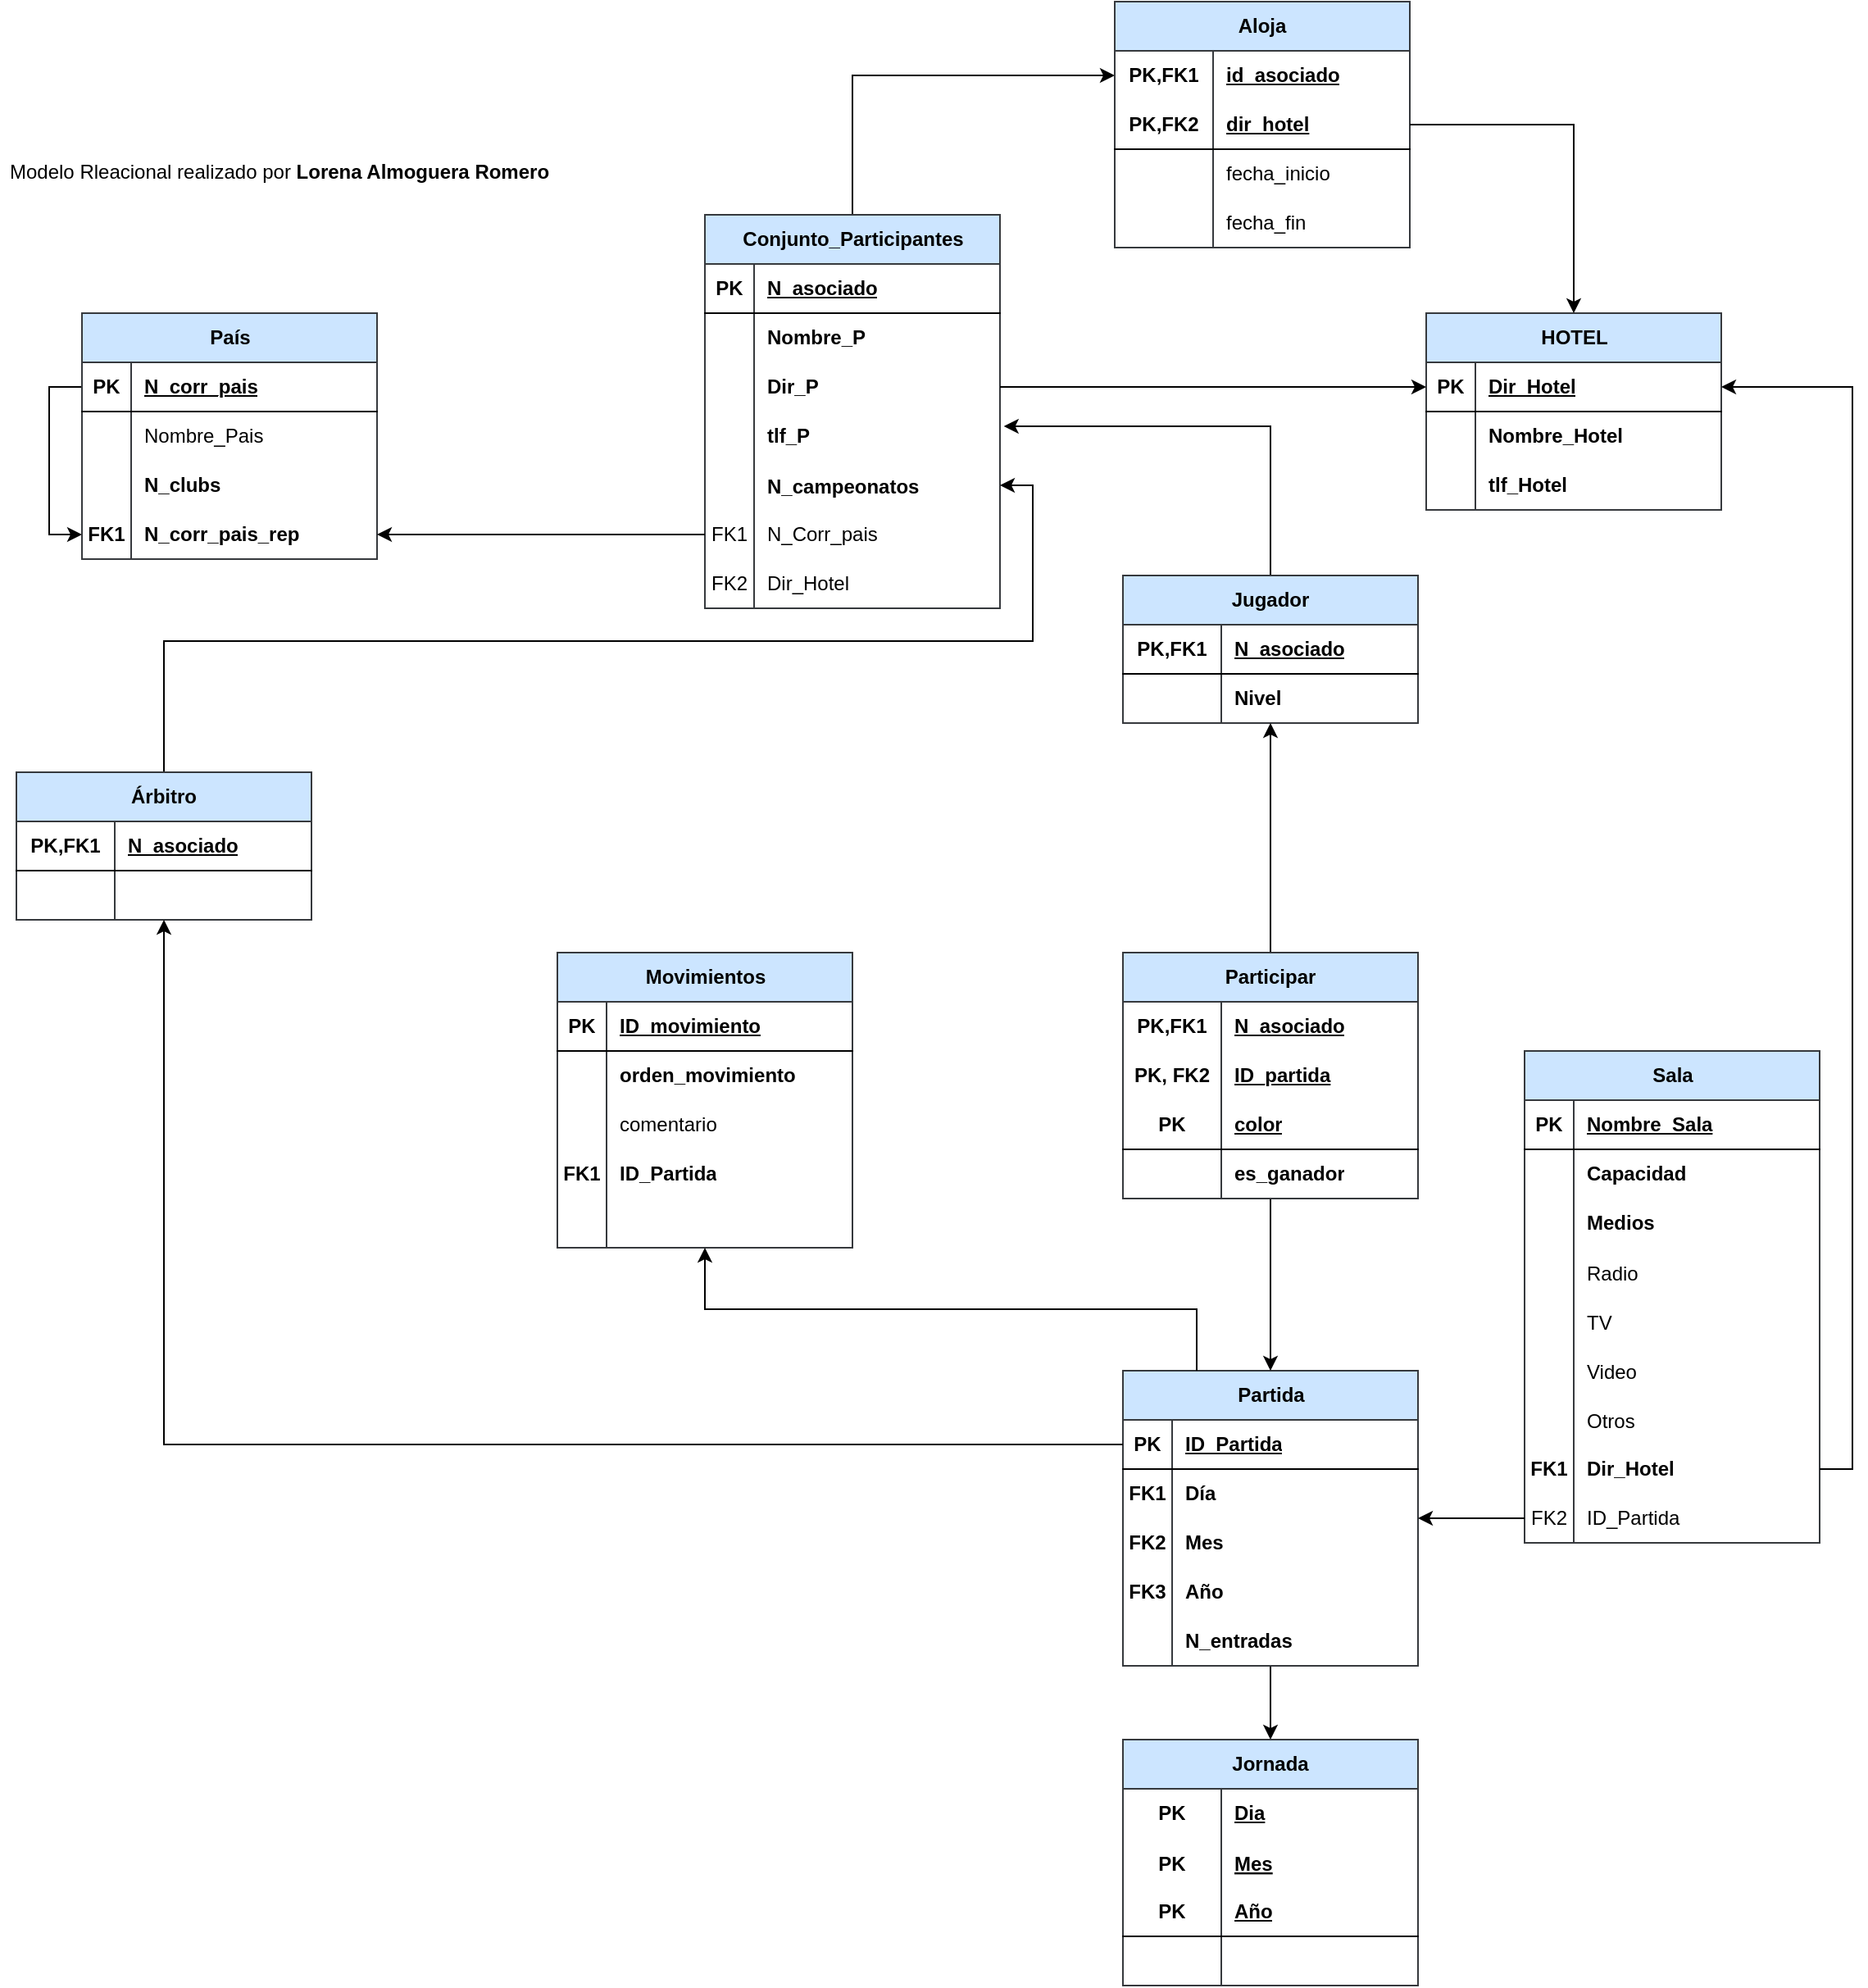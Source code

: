 <mxfile version="24.2.5" type="google">
  <diagram name="Page-1" id="KZBgCZViqb6hofiUNkyO">
    <mxGraphModel grid="1" page="1" gridSize="10" guides="1" tooltips="1" connect="1" arrows="1" fold="1" pageScale="1" pageWidth="850" pageHeight="1100" math="0" shadow="0">
      <root>
        <mxCell id="0" />
        <mxCell id="1" parent="0" />
        <mxCell id="x2iR0s3we3dtB0MY5_bI-97" style="edgeStyle=orthogonalEdgeStyle;rounded=0;orthogonalLoop=1;jettySize=auto;html=1;entryX=0;entryY=0.5;entryDx=0;entryDy=0;" edge="1" parent="1" source="x2iR0s3we3dtB0MY5_bI-69" target="x2iR0s3we3dtB0MY5_bI-92">
          <mxGeometry relative="1" as="geometry" />
        </mxCell>
        <mxCell id="x2iR0s3we3dtB0MY5_bI-2" value="HOTEL" style="shape=table;startSize=30;container=1;collapsible=1;childLayout=tableLayout;fixedRows=1;rowLines=0;fontStyle=1;align=center;resizeLast=1;html=1;fillColor=#cce5ff;strokeColor=#36393d;" vertex="1" parent="1">
          <mxGeometry x="520" y="120" width="180" height="120" as="geometry" />
        </mxCell>
        <mxCell id="x2iR0s3we3dtB0MY5_bI-3" value="" style="shape=tableRow;horizontal=0;startSize=0;swimlaneHead=0;swimlaneBody=0;fillColor=none;collapsible=0;dropTarget=0;points=[[0,0.5],[1,0.5]];portConstraint=eastwest;top=0;left=0;right=0;bottom=1;" vertex="1" parent="x2iR0s3we3dtB0MY5_bI-2">
          <mxGeometry y="30" width="180" height="30" as="geometry" />
        </mxCell>
        <mxCell id="x2iR0s3we3dtB0MY5_bI-4" value="PK" style="shape=partialRectangle;connectable=0;fillColor=none;top=0;left=0;bottom=0;right=0;fontStyle=1;overflow=hidden;whiteSpace=wrap;html=1;" vertex="1" parent="x2iR0s3we3dtB0MY5_bI-3">
          <mxGeometry width="30" height="30" as="geometry">
            <mxRectangle width="30" height="30" as="alternateBounds" />
          </mxGeometry>
        </mxCell>
        <mxCell id="x2iR0s3we3dtB0MY5_bI-5" value="Dir_Hotel" style="shape=partialRectangle;connectable=0;fillColor=none;top=0;left=0;bottom=0;right=0;align=left;spacingLeft=6;fontStyle=5;overflow=hidden;whiteSpace=wrap;html=1;" vertex="1" parent="x2iR0s3we3dtB0MY5_bI-3">
          <mxGeometry x="30" width="150" height="30" as="geometry">
            <mxRectangle width="150" height="30" as="alternateBounds" />
          </mxGeometry>
        </mxCell>
        <mxCell id="x2iR0s3we3dtB0MY5_bI-6" value="" style="shape=tableRow;horizontal=0;startSize=0;swimlaneHead=0;swimlaneBody=0;fillColor=none;collapsible=0;dropTarget=0;points=[[0,0.5],[1,0.5]];portConstraint=eastwest;top=0;left=0;right=0;bottom=0;" vertex="1" parent="x2iR0s3we3dtB0MY5_bI-2">
          <mxGeometry y="60" width="180" height="30" as="geometry" />
        </mxCell>
        <mxCell id="x2iR0s3we3dtB0MY5_bI-7" value="" style="shape=partialRectangle;connectable=0;fillColor=none;top=0;left=0;bottom=0;right=0;editable=1;overflow=hidden;whiteSpace=wrap;html=1;" vertex="1" parent="x2iR0s3we3dtB0MY5_bI-6">
          <mxGeometry width="30" height="30" as="geometry">
            <mxRectangle width="30" height="30" as="alternateBounds" />
          </mxGeometry>
        </mxCell>
        <mxCell id="x2iR0s3we3dtB0MY5_bI-8" value="&lt;b&gt;Nombre_Hotel&lt;/b&gt;" style="shape=partialRectangle;connectable=0;fillColor=none;top=0;left=0;bottom=0;right=0;align=left;spacingLeft=6;overflow=hidden;whiteSpace=wrap;html=1;" vertex="1" parent="x2iR0s3we3dtB0MY5_bI-6">
          <mxGeometry x="30" width="150" height="30" as="geometry">
            <mxRectangle width="150" height="30" as="alternateBounds" />
          </mxGeometry>
        </mxCell>
        <mxCell id="x2iR0s3we3dtB0MY5_bI-9" value="" style="shape=tableRow;horizontal=0;startSize=0;swimlaneHead=0;swimlaneBody=0;fillColor=none;collapsible=0;dropTarget=0;points=[[0,0.5],[1,0.5]];portConstraint=eastwest;top=0;left=0;right=0;bottom=0;" vertex="1" parent="x2iR0s3we3dtB0MY5_bI-2">
          <mxGeometry y="90" width="180" height="30" as="geometry" />
        </mxCell>
        <mxCell id="x2iR0s3we3dtB0MY5_bI-10" value="" style="shape=partialRectangle;connectable=0;fillColor=none;top=0;left=0;bottom=0;right=0;editable=1;overflow=hidden;whiteSpace=wrap;html=1;" vertex="1" parent="x2iR0s3we3dtB0MY5_bI-9">
          <mxGeometry width="30" height="30" as="geometry">
            <mxRectangle width="30" height="30" as="alternateBounds" />
          </mxGeometry>
        </mxCell>
        <mxCell id="x2iR0s3we3dtB0MY5_bI-11" value="tlf_Hotel" style="shape=partialRectangle;connectable=0;fillColor=none;top=0;left=0;bottom=0;right=0;align=left;spacingLeft=6;overflow=hidden;whiteSpace=wrap;html=1;fontStyle=1" vertex="1" parent="x2iR0s3we3dtB0MY5_bI-9">
          <mxGeometry x="30" width="150" height="30" as="geometry">
            <mxRectangle width="150" height="30" as="alternateBounds" />
          </mxGeometry>
        </mxCell>
        <mxCell id="akGNarHIPQ2Zti_oqPAB-17" style="edgeStyle=orthogonalEdgeStyle;rounded=0;orthogonalLoop=1;jettySize=auto;html=1;entryX=0;entryY=0.5;entryDx=0;entryDy=0;" edge="1" parent="1" source="x2iR0s3we3dtB0MY5_bI-15" target="akGNarHIPQ2Zti_oqPAB-5">
          <mxGeometry relative="1" as="geometry" />
        </mxCell>
        <mxCell id="x2iR0s3we3dtB0MY5_bI-15" value="Conjunto_Participantes" style="shape=table;startSize=30;container=1;collapsible=1;childLayout=tableLayout;fixedRows=1;rowLines=0;fontStyle=1;align=center;resizeLast=1;html=1;fillColor=#cce5ff;strokeColor=#36393d;" vertex="1" parent="1">
          <mxGeometry x="80" y="60" width="180" height="240" as="geometry" />
        </mxCell>
        <mxCell id="x2iR0s3we3dtB0MY5_bI-16" value="" style="shape=tableRow;horizontal=0;startSize=0;swimlaneHead=0;swimlaneBody=0;fillColor=none;collapsible=0;dropTarget=0;points=[[0,0.5],[1,0.5]];portConstraint=eastwest;top=0;left=0;right=0;bottom=1;" vertex="1" parent="x2iR0s3we3dtB0MY5_bI-15">
          <mxGeometry y="30" width="180" height="30" as="geometry" />
        </mxCell>
        <mxCell id="x2iR0s3we3dtB0MY5_bI-17" value="PK" style="shape=partialRectangle;connectable=0;fillColor=none;top=0;left=0;bottom=0;right=0;fontStyle=1;overflow=hidden;whiteSpace=wrap;html=1;" vertex="1" parent="x2iR0s3we3dtB0MY5_bI-16">
          <mxGeometry width="30" height="30" as="geometry">
            <mxRectangle width="30" height="30" as="alternateBounds" />
          </mxGeometry>
        </mxCell>
        <mxCell id="x2iR0s3we3dtB0MY5_bI-18" value="N_asociado" style="shape=partialRectangle;connectable=0;fillColor=none;top=0;left=0;bottom=0;right=0;align=left;spacingLeft=6;fontStyle=5;overflow=hidden;whiteSpace=wrap;html=1;" vertex="1" parent="x2iR0s3we3dtB0MY5_bI-16">
          <mxGeometry x="30" width="150" height="30" as="geometry">
            <mxRectangle width="150" height="30" as="alternateBounds" />
          </mxGeometry>
        </mxCell>
        <mxCell id="x2iR0s3we3dtB0MY5_bI-19" value="" style="shape=tableRow;horizontal=0;startSize=0;swimlaneHead=0;swimlaneBody=0;fillColor=none;collapsible=0;dropTarget=0;points=[[0,0.5],[1,0.5]];portConstraint=eastwest;top=0;left=0;right=0;bottom=0;" vertex="1" parent="x2iR0s3we3dtB0MY5_bI-15">
          <mxGeometry y="60" width="180" height="30" as="geometry" />
        </mxCell>
        <mxCell id="x2iR0s3we3dtB0MY5_bI-20" value="" style="shape=partialRectangle;connectable=0;fillColor=none;top=0;left=0;bottom=0;right=0;editable=1;overflow=hidden;whiteSpace=wrap;html=1;" vertex="1" parent="x2iR0s3we3dtB0MY5_bI-19">
          <mxGeometry width="30" height="30" as="geometry">
            <mxRectangle width="30" height="30" as="alternateBounds" />
          </mxGeometry>
        </mxCell>
        <mxCell id="x2iR0s3we3dtB0MY5_bI-21" value="Nombre_P" style="shape=partialRectangle;connectable=0;fillColor=none;top=0;left=0;bottom=0;right=0;align=left;spacingLeft=6;overflow=hidden;whiteSpace=wrap;html=1;fontStyle=1" vertex="1" parent="x2iR0s3we3dtB0MY5_bI-19">
          <mxGeometry x="30" width="150" height="30" as="geometry">
            <mxRectangle width="150" height="30" as="alternateBounds" />
          </mxGeometry>
        </mxCell>
        <mxCell id="x2iR0s3we3dtB0MY5_bI-22" value="" style="shape=tableRow;horizontal=0;startSize=0;swimlaneHead=0;swimlaneBody=0;fillColor=none;collapsible=0;dropTarget=0;points=[[0,0.5],[1,0.5]];portConstraint=eastwest;top=0;left=0;right=0;bottom=0;" vertex="1" parent="x2iR0s3we3dtB0MY5_bI-15">
          <mxGeometry y="90" width="180" height="30" as="geometry" />
        </mxCell>
        <mxCell id="x2iR0s3we3dtB0MY5_bI-23" value="" style="shape=partialRectangle;connectable=0;fillColor=none;top=0;left=0;bottom=0;right=0;editable=1;overflow=hidden;whiteSpace=wrap;html=1;" vertex="1" parent="x2iR0s3we3dtB0MY5_bI-22">
          <mxGeometry width="30" height="30" as="geometry">
            <mxRectangle width="30" height="30" as="alternateBounds" />
          </mxGeometry>
        </mxCell>
        <mxCell id="x2iR0s3we3dtB0MY5_bI-24" value="&lt;b&gt;Dir_P&lt;/b&gt;" style="shape=partialRectangle;connectable=0;fillColor=none;top=0;left=0;bottom=0;right=0;align=left;spacingLeft=6;overflow=hidden;whiteSpace=wrap;html=1;" vertex="1" parent="x2iR0s3we3dtB0MY5_bI-22">
          <mxGeometry x="30" width="150" height="30" as="geometry">
            <mxRectangle width="150" height="30" as="alternateBounds" />
          </mxGeometry>
        </mxCell>
        <mxCell id="x2iR0s3we3dtB0MY5_bI-25" value="" style="shape=tableRow;horizontal=0;startSize=0;swimlaneHead=0;swimlaneBody=0;fillColor=none;collapsible=0;dropTarget=0;points=[[0,0.5],[1,0.5]];portConstraint=eastwest;top=0;left=0;right=0;bottom=0;" vertex="1" parent="x2iR0s3we3dtB0MY5_bI-15">
          <mxGeometry y="120" width="180" height="30" as="geometry" />
        </mxCell>
        <mxCell id="x2iR0s3we3dtB0MY5_bI-26" value="" style="shape=partialRectangle;connectable=0;fillColor=none;top=0;left=0;bottom=0;right=0;editable=1;overflow=hidden;whiteSpace=wrap;html=1;" vertex="1" parent="x2iR0s3we3dtB0MY5_bI-25">
          <mxGeometry width="30" height="30" as="geometry">
            <mxRectangle width="30" height="30" as="alternateBounds" />
          </mxGeometry>
        </mxCell>
        <mxCell id="x2iR0s3we3dtB0MY5_bI-27" value="tlf_P" style="shape=partialRectangle;connectable=0;fillColor=none;top=0;left=0;bottom=0;right=0;align=left;spacingLeft=6;overflow=hidden;whiteSpace=wrap;html=1;fontStyle=1" vertex="1" parent="x2iR0s3we3dtB0MY5_bI-25">
          <mxGeometry x="30" width="150" height="30" as="geometry">
            <mxRectangle width="150" height="30" as="alternateBounds" />
          </mxGeometry>
        </mxCell>
        <mxCell id="x2iR0s3we3dtB0MY5_bI-29" value="" style="shape=tableRow;horizontal=0;startSize=0;swimlaneHead=0;swimlaneBody=0;fillColor=none;collapsible=0;dropTarget=0;points=[[0,0.5],[1,0.5]];portConstraint=eastwest;top=0;left=0;right=0;bottom=0;" vertex="1" parent="x2iR0s3we3dtB0MY5_bI-15">
          <mxGeometry y="150" width="180" height="30" as="geometry" />
        </mxCell>
        <mxCell id="x2iR0s3we3dtB0MY5_bI-30" value="" style="shape=partialRectangle;connectable=0;fillColor=none;top=0;left=0;bottom=0;right=0;editable=1;overflow=hidden;" vertex="1" parent="x2iR0s3we3dtB0MY5_bI-29">
          <mxGeometry width="30" height="30" as="geometry">
            <mxRectangle width="30" height="30" as="alternateBounds" />
          </mxGeometry>
        </mxCell>
        <mxCell id="x2iR0s3we3dtB0MY5_bI-31" value="N_campeonatos" style="shape=partialRectangle;connectable=0;fillColor=none;top=0;left=0;bottom=0;right=0;align=left;spacingLeft=6;overflow=hidden;fontStyle=1" vertex="1" parent="x2iR0s3we3dtB0MY5_bI-29">
          <mxGeometry x="30" width="150" height="30" as="geometry">
            <mxRectangle width="150" height="30" as="alternateBounds" />
          </mxGeometry>
        </mxCell>
        <mxCell id="x2iR0s3we3dtB0MY5_bI-81" value="" style="shape=tableRow;horizontal=0;startSize=0;swimlaneHead=0;swimlaneBody=0;fillColor=none;collapsible=0;dropTarget=0;points=[[0,0.5],[1,0.5]];portConstraint=eastwest;top=0;left=0;right=0;bottom=0;" vertex="1" parent="x2iR0s3we3dtB0MY5_bI-15">
          <mxGeometry y="180" width="180" height="30" as="geometry" />
        </mxCell>
        <mxCell id="x2iR0s3we3dtB0MY5_bI-82" value="FK1" style="shape=partialRectangle;connectable=0;fillColor=none;top=0;left=0;bottom=0;right=0;fontStyle=0;overflow=hidden;whiteSpace=wrap;html=1;" vertex="1" parent="x2iR0s3we3dtB0MY5_bI-81">
          <mxGeometry width="30" height="30" as="geometry">
            <mxRectangle width="30" height="30" as="alternateBounds" />
          </mxGeometry>
        </mxCell>
        <mxCell id="x2iR0s3we3dtB0MY5_bI-83" value="N_Corr_pais" style="shape=partialRectangle;connectable=0;fillColor=none;top=0;left=0;bottom=0;right=0;align=left;spacingLeft=6;fontStyle=0;overflow=hidden;whiteSpace=wrap;html=1;" vertex="1" parent="x2iR0s3we3dtB0MY5_bI-81">
          <mxGeometry x="30" width="150" height="30" as="geometry">
            <mxRectangle width="150" height="30" as="alternateBounds" />
          </mxGeometry>
        </mxCell>
        <mxCell id="x2iR0s3we3dtB0MY5_bI-84" value="" style="shape=tableRow;horizontal=0;startSize=0;swimlaneHead=0;swimlaneBody=0;fillColor=none;collapsible=0;dropTarget=0;points=[[0,0.5],[1,0.5]];portConstraint=eastwest;top=0;left=0;right=0;bottom=0;" vertex="1" parent="x2iR0s3we3dtB0MY5_bI-15">
          <mxGeometry y="210" width="180" height="30" as="geometry" />
        </mxCell>
        <mxCell id="x2iR0s3we3dtB0MY5_bI-85" value="FK2" style="shape=partialRectangle;connectable=0;fillColor=none;top=0;left=0;bottom=0;right=0;fontStyle=0;overflow=hidden;whiteSpace=wrap;html=1;" vertex="1" parent="x2iR0s3we3dtB0MY5_bI-84">
          <mxGeometry width="30" height="30" as="geometry">
            <mxRectangle width="30" height="30" as="alternateBounds" />
          </mxGeometry>
        </mxCell>
        <mxCell id="x2iR0s3we3dtB0MY5_bI-86" value="Dir_Hotel" style="shape=partialRectangle;connectable=0;fillColor=none;top=0;left=0;bottom=0;right=0;align=left;spacingLeft=6;fontStyle=0;overflow=hidden;whiteSpace=wrap;html=1;" vertex="1" parent="x2iR0s3we3dtB0MY5_bI-84">
          <mxGeometry x="30" width="150" height="30" as="geometry">
            <mxRectangle width="150" height="30" as="alternateBounds" />
          </mxGeometry>
        </mxCell>
        <mxCell id="x2iR0s3we3dtB0MY5_bI-66" style="edgeStyle=orthogonalEdgeStyle;rounded=0;orthogonalLoop=1;jettySize=auto;html=1;entryX=1;entryY=0.5;entryDx=0;entryDy=0;" edge="1" parent="1" source="x2iR0s3we3dtB0MY5_bI-45" target="x2iR0s3we3dtB0MY5_bI-29">
          <mxGeometry relative="1" as="geometry" />
        </mxCell>
        <mxCell id="x2iR0s3we3dtB0MY5_bI-45" value="&lt;div&gt;Árbitro&lt;/div&gt;" style="shape=table;startSize=30;container=1;collapsible=1;childLayout=tableLayout;fixedRows=1;rowLines=0;fontStyle=1;align=center;resizeLast=1;html=1;whiteSpace=wrap;fillColor=#cce5ff;strokeColor=#36393d;" vertex="1" parent="1">
          <mxGeometry x="-340" y="400" width="180" height="90" as="geometry" />
        </mxCell>
        <mxCell id="x2iR0s3we3dtB0MY5_bI-49" value="" style="shape=tableRow;horizontal=0;startSize=0;swimlaneHead=0;swimlaneBody=0;fillColor=none;collapsible=0;dropTarget=0;points=[[0,0.5],[1,0.5]];portConstraint=eastwest;top=0;left=0;right=0;bottom=1;html=1;" vertex="1" parent="x2iR0s3we3dtB0MY5_bI-45">
          <mxGeometry y="30" width="180" height="30" as="geometry" />
        </mxCell>
        <mxCell id="x2iR0s3we3dtB0MY5_bI-50" value="PK,FK1" style="shape=partialRectangle;connectable=0;fillColor=none;top=0;left=0;bottom=0;right=0;fontStyle=1;overflow=hidden;html=1;whiteSpace=wrap;" vertex="1" parent="x2iR0s3we3dtB0MY5_bI-49">
          <mxGeometry width="60" height="30" as="geometry">
            <mxRectangle width="60" height="30" as="alternateBounds" />
          </mxGeometry>
        </mxCell>
        <mxCell id="x2iR0s3we3dtB0MY5_bI-51" value="N_asociado" style="shape=partialRectangle;connectable=0;fillColor=none;top=0;left=0;bottom=0;right=0;align=left;spacingLeft=6;fontStyle=5;overflow=hidden;html=1;whiteSpace=wrap;" vertex="1" parent="x2iR0s3we3dtB0MY5_bI-49">
          <mxGeometry x="60" width="120" height="30" as="geometry">
            <mxRectangle width="120" height="30" as="alternateBounds" />
          </mxGeometry>
        </mxCell>
        <mxCell id="x2iR0s3we3dtB0MY5_bI-52" value="" style="shape=tableRow;horizontal=0;startSize=0;swimlaneHead=0;swimlaneBody=0;fillColor=none;collapsible=0;dropTarget=0;points=[[0,0.5],[1,0.5]];portConstraint=eastwest;top=0;left=0;right=0;bottom=0;html=1;" vertex="1" parent="x2iR0s3we3dtB0MY5_bI-45">
          <mxGeometry y="60" width="180" height="30" as="geometry" />
        </mxCell>
        <mxCell id="x2iR0s3we3dtB0MY5_bI-53" value="" style="shape=partialRectangle;connectable=0;fillColor=none;top=0;left=0;bottom=0;right=0;editable=1;overflow=hidden;html=1;whiteSpace=wrap;" vertex="1" parent="x2iR0s3we3dtB0MY5_bI-52">
          <mxGeometry width="60" height="30" as="geometry">
            <mxRectangle width="60" height="30" as="alternateBounds" />
          </mxGeometry>
        </mxCell>
        <mxCell id="x2iR0s3we3dtB0MY5_bI-54" value="" style="shape=partialRectangle;connectable=0;fillColor=none;top=0;left=0;bottom=0;right=0;align=left;spacingLeft=6;overflow=hidden;html=1;whiteSpace=wrap;" vertex="1" parent="x2iR0s3we3dtB0MY5_bI-52">
          <mxGeometry x="60" width="120" height="30" as="geometry">
            <mxRectangle width="120" height="30" as="alternateBounds" />
          </mxGeometry>
        </mxCell>
        <mxCell id="x2iR0s3we3dtB0MY5_bI-65" style="edgeStyle=orthogonalEdgeStyle;rounded=0;orthogonalLoop=1;jettySize=auto;html=1;entryX=1.013;entryY=0.3;entryDx=0;entryDy=0;entryPerimeter=0;" edge="1" parent="1" source="x2iR0s3we3dtB0MY5_bI-58" target="x2iR0s3we3dtB0MY5_bI-25">
          <mxGeometry relative="1" as="geometry" />
        </mxCell>
        <mxCell id="x2iR0s3we3dtB0MY5_bI-58" value="&lt;div&gt;Jugador&lt;/div&gt;" style="shape=table;startSize=30;container=1;collapsible=1;childLayout=tableLayout;fixedRows=1;rowLines=0;fontStyle=1;align=center;resizeLast=1;html=1;whiteSpace=wrap;fillColor=#cce5ff;strokeColor=#36393d;" vertex="1" parent="1">
          <mxGeometry x="335" y="280" width="180" height="90" as="geometry" />
        </mxCell>
        <mxCell id="x2iR0s3we3dtB0MY5_bI-59" value="" style="shape=tableRow;horizontal=0;startSize=0;swimlaneHead=0;swimlaneBody=0;fillColor=none;collapsible=0;dropTarget=0;points=[[0,0.5],[1,0.5]];portConstraint=eastwest;top=0;left=0;right=0;bottom=1;html=1;" vertex="1" parent="x2iR0s3we3dtB0MY5_bI-58">
          <mxGeometry y="30" width="180" height="30" as="geometry" />
        </mxCell>
        <mxCell id="x2iR0s3we3dtB0MY5_bI-60" value="PK,FK1" style="shape=partialRectangle;connectable=0;fillColor=none;top=0;left=0;bottom=0;right=0;fontStyle=1;overflow=hidden;html=1;whiteSpace=wrap;" vertex="1" parent="x2iR0s3we3dtB0MY5_bI-59">
          <mxGeometry width="60" height="30" as="geometry">
            <mxRectangle width="60" height="30" as="alternateBounds" />
          </mxGeometry>
        </mxCell>
        <mxCell id="x2iR0s3we3dtB0MY5_bI-61" value="N_asociado" style="shape=partialRectangle;connectable=0;fillColor=none;top=0;left=0;bottom=0;right=0;align=left;spacingLeft=6;fontStyle=5;overflow=hidden;html=1;whiteSpace=wrap;" vertex="1" parent="x2iR0s3we3dtB0MY5_bI-59">
          <mxGeometry x="60" width="120" height="30" as="geometry">
            <mxRectangle width="120" height="30" as="alternateBounds" />
          </mxGeometry>
        </mxCell>
        <mxCell id="x2iR0s3we3dtB0MY5_bI-62" value="" style="shape=tableRow;horizontal=0;startSize=0;swimlaneHead=0;swimlaneBody=0;fillColor=none;collapsible=0;dropTarget=0;points=[[0,0.5],[1,0.5]];portConstraint=eastwest;top=0;left=0;right=0;bottom=0;html=1;" vertex="1" parent="x2iR0s3we3dtB0MY5_bI-58">
          <mxGeometry y="60" width="180" height="30" as="geometry" />
        </mxCell>
        <mxCell id="x2iR0s3we3dtB0MY5_bI-63" value="" style="shape=partialRectangle;connectable=0;fillColor=none;top=0;left=0;bottom=0;right=0;editable=1;overflow=hidden;html=1;whiteSpace=wrap;" vertex="1" parent="x2iR0s3we3dtB0MY5_bI-62">
          <mxGeometry width="60" height="30" as="geometry">
            <mxRectangle width="60" height="30" as="alternateBounds" />
          </mxGeometry>
        </mxCell>
        <mxCell id="x2iR0s3we3dtB0MY5_bI-64" value="Nivel" style="shape=partialRectangle;connectable=0;fillColor=none;top=0;left=0;bottom=0;right=0;align=left;spacingLeft=6;overflow=hidden;html=1;whiteSpace=wrap;fontStyle=1" vertex="1" parent="x2iR0s3we3dtB0MY5_bI-62">
          <mxGeometry x="60" width="120" height="30" as="geometry">
            <mxRectangle width="120" height="30" as="alternateBounds" />
          </mxGeometry>
        </mxCell>
        <mxCell id="x2iR0s3we3dtB0MY5_bI-67" style="edgeStyle=orthogonalEdgeStyle;rounded=0;orthogonalLoop=1;jettySize=auto;html=1;exitX=1;exitY=0.5;exitDx=0;exitDy=0;entryX=0;entryY=0.5;entryDx=0;entryDy=0;" edge="1" parent="1" source="x2iR0s3we3dtB0MY5_bI-22" target="x2iR0s3we3dtB0MY5_bI-3">
          <mxGeometry relative="1" as="geometry" />
        </mxCell>
        <mxCell id="x2iR0s3we3dtB0MY5_bI-68" value="País" style="shape=table;startSize=30;container=1;collapsible=1;childLayout=tableLayout;fixedRows=1;rowLines=0;fontStyle=1;align=center;resizeLast=1;html=1;fillColor=#cce5ff;strokeColor=#36393d;" vertex="1" parent="1">
          <mxGeometry x="-300" y="120" width="180" height="150" as="geometry" />
        </mxCell>
        <mxCell id="x2iR0s3we3dtB0MY5_bI-69" value="" style="shape=tableRow;horizontal=0;startSize=0;swimlaneHead=0;swimlaneBody=0;fillColor=none;collapsible=0;dropTarget=0;points=[[0,0.5],[1,0.5]];portConstraint=eastwest;top=0;left=0;right=0;bottom=1;" vertex="1" parent="x2iR0s3we3dtB0MY5_bI-68">
          <mxGeometry y="30" width="180" height="30" as="geometry" />
        </mxCell>
        <mxCell id="x2iR0s3we3dtB0MY5_bI-70" value="PK" style="shape=partialRectangle;connectable=0;fillColor=none;top=0;left=0;bottom=0;right=0;fontStyle=1;overflow=hidden;whiteSpace=wrap;html=1;" vertex="1" parent="x2iR0s3we3dtB0MY5_bI-69">
          <mxGeometry width="30" height="30" as="geometry">
            <mxRectangle width="30" height="30" as="alternateBounds" />
          </mxGeometry>
        </mxCell>
        <mxCell id="x2iR0s3we3dtB0MY5_bI-71" value="N_corr_pais" style="shape=partialRectangle;connectable=0;fillColor=none;top=0;left=0;bottom=0;right=0;align=left;spacingLeft=6;fontStyle=5;overflow=hidden;whiteSpace=wrap;html=1;" vertex="1" parent="x2iR0s3we3dtB0MY5_bI-69">
          <mxGeometry x="30" width="150" height="30" as="geometry">
            <mxRectangle width="150" height="30" as="alternateBounds" />
          </mxGeometry>
        </mxCell>
        <mxCell id="x2iR0s3we3dtB0MY5_bI-72" value="" style="shape=tableRow;horizontal=0;startSize=0;swimlaneHead=0;swimlaneBody=0;fillColor=none;collapsible=0;dropTarget=0;points=[[0,0.5],[1,0.5]];portConstraint=eastwest;top=0;left=0;right=0;bottom=0;" vertex="1" parent="x2iR0s3we3dtB0MY5_bI-68">
          <mxGeometry y="60" width="180" height="30" as="geometry" />
        </mxCell>
        <mxCell id="x2iR0s3we3dtB0MY5_bI-73" value="" style="shape=partialRectangle;connectable=0;fillColor=none;top=0;left=0;bottom=0;right=0;editable=1;overflow=hidden;whiteSpace=wrap;html=1;" vertex="1" parent="x2iR0s3we3dtB0MY5_bI-72">
          <mxGeometry width="30" height="30" as="geometry">
            <mxRectangle width="30" height="30" as="alternateBounds" />
          </mxGeometry>
        </mxCell>
        <mxCell id="x2iR0s3we3dtB0MY5_bI-74" value="Nombre_Pais" style="shape=partialRectangle;connectable=0;fillColor=none;top=0;left=0;bottom=0;right=0;align=left;spacingLeft=6;overflow=hidden;whiteSpace=wrap;html=1;" vertex="1" parent="x2iR0s3we3dtB0MY5_bI-72">
          <mxGeometry x="30" width="150" height="30" as="geometry">
            <mxRectangle width="150" height="30" as="alternateBounds" />
          </mxGeometry>
        </mxCell>
        <mxCell id="x2iR0s3we3dtB0MY5_bI-75" value="" style="shape=tableRow;horizontal=0;startSize=0;swimlaneHead=0;swimlaneBody=0;fillColor=none;collapsible=0;dropTarget=0;points=[[0,0.5],[1,0.5]];portConstraint=eastwest;top=0;left=0;right=0;bottom=0;" vertex="1" parent="x2iR0s3we3dtB0MY5_bI-68">
          <mxGeometry y="90" width="180" height="30" as="geometry" />
        </mxCell>
        <mxCell id="x2iR0s3we3dtB0MY5_bI-76" value="" style="shape=partialRectangle;connectable=0;fillColor=none;top=0;left=0;bottom=0;right=0;editable=1;overflow=hidden;whiteSpace=wrap;html=1;" vertex="1" parent="x2iR0s3we3dtB0MY5_bI-75">
          <mxGeometry width="30" height="30" as="geometry">
            <mxRectangle width="30" height="30" as="alternateBounds" />
          </mxGeometry>
        </mxCell>
        <mxCell id="x2iR0s3we3dtB0MY5_bI-77" value="&lt;b&gt;N_clubs&lt;/b&gt;" style="shape=partialRectangle;connectable=0;fillColor=none;top=0;left=0;bottom=0;right=0;align=left;spacingLeft=6;overflow=hidden;whiteSpace=wrap;html=1;" vertex="1" parent="x2iR0s3we3dtB0MY5_bI-75">
          <mxGeometry x="30" width="150" height="30" as="geometry">
            <mxRectangle width="150" height="30" as="alternateBounds" />
          </mxGeometry>
        </mxCell>
        <mxCell id="x2iR0s3we3dtB0MY5_bI-92" value="" style="shape=tableRow;horizontal=0;startSize=0;swimlaneHead=0;swimlaneBody=0;fillColor=none;collapsible=0;dropTarget=0;points=[[0,0.5],[1,0.5]];portConstraint=eastwest;top=0;left=0;right=0;bottom=0;" vertex="1" parent="x2iR0s3we3dtB0MY5_bI-68">
          <mxGeometry y="120" width="180" height="30" as="geometry" />
        </mxCell>
        <mxCell id="x2iR0s3we3dtB0MY5_bI-93" value="FK1" style="shape=partialRectangle;connectable=0;fillColor=none;top=0;left=0;bottom=0;right=0;fontStyle=1;overflow=hidden;whiteSpace=wrap;html=1;" vertex="1" parent="x2iR0s3we3dtB0MY5_bI-92">
          <mxGeometry width="30" height="30" as="geometry">
            <mxRectangle width="30" height="30" as="alternateBounds" />
          </mxGeometry>
        </mxCell>
        <mxCell id="x2iR0s3we3dtB0MY5_bI-94" value="N_corr_pais_rep" style="shape=partialRectangle;connectable=0;fillColor=none;top=0;left=0;bottom=0;right=0;align=left;spacingLeft=6;fontStyle=1;overflow=hidden;whiteSpace=wrap;html=1;" vertex="1" parent="x2iR0s3we3dtB0MY5_bI-92">
          <mxGeometry x="30" width="150" height="30" as="geometry">
            <mxRectangle width="150" height="30" as="alternateBounds" />
          </mxGeometry>
        </mxCell>
        <mxCell id="x2iR0s3we3dtB0MY5_bI-96" style="edgeStyle=orthogonalEdgeStyle;rounded=0;orthogonalLoop=1;jettySize=auto;html=1;exitX=0;exitY=0.5;exitDx=0;exitDy=0;" edge="1" parent="1" source="x2iR0s3we3dtB0MY5_bI-81" target="x2iR0s3we3dtB0MY5_bI-92">
          <mxGeometry relative="1" as="geometry">
            <mxPoint x="-220" y="230" as="targetPoint" />
          </mxGeometry>
        </mxCell>
        <mxCell id="x2iR0s3we3dtB0MY5_bI-98" value="Sala" style="shape=table;startSize=30;container=1;collapsible=1;childLayout=tableLayout;fixedRows=1;rowLines=0;fontStyle=1;align=center;resizeLast=1;html=1;fillColor=#cce5ff;strokeColor=#36393d;" vertex="1" parent="1">
          <mxGeometry x="580" y="570" width="180" height="300" as="geometry" />
        </mxCell>
        <mxCell id="x2iR0s3we3dtB0MY5_bI-99" value="" style="shape=tableRow;horizontal=0;startSize=0;swimlaneHead=0;swimlaneBody=0;fillColor=none;collapsible=0;dropTarget=0;points=[[0,0.5],[1,0.5]];portConstraint=eastwest;top=0;left=0;right=0;bottom=1;" vertex="1" parent="x2iR0s3we3dtB0MY5_bI-98">
          <mxGeometry y="30" width="180" height="30" as="geometry" />
        </mxCell>
        <mxCell id="x2iR0s3we3dtB0MY5_bI-100" value="PK" style="shape=partialRectangle;connectable=0;fillColor=none;top=0;left=0;bottom=0;right=0;fontStyle=1;overflow=hidden;whiteSpace=wrap;html=1;" vertex="1" parent="x2iR0s3we3dtB0MY5_bI-99">
          <mxGeometry width="30" height="30" as="geometry">
            <mxRectangle width="30" height="30" as="alternateBounds" />
          </mxGeometry>
        </mxCell>
        <mxCell id="x2iR0s3we3dtB0MY5_bI-101" value="Nombre_Sala" style="shape=partialRectangle;connectable=0;fillColor=none;top=0;left=0;bottom=0;right=0;align=left;spacingLeft=6;fontStyle=5;overflow=hidden;whiteSpace=wrap;html=1;" vertex="1" parent="x2iR0s3we3dtB0MY5_bI-99">
          <mxGeometry x="30" width="150" height="30" as="geometry">
            <mxRectangle width="150" height="30" as="alternateBounds" />
          </mxGeometry>
        </mxCell>
        <mxCell id="x2iR0s3we3dtB0MY5_bI-102" value="" style="shape=tableRow;horizontal=0;startSize=0;swimlaneHead=0;swimlaneBody=0;fillColor=none;collapsible=0;dropTarget=0;points=[[0,0.5],[1,0.5]];portConstraint=eastwest;top=0;left=0;right=0;bottom=0;" vertex="1" parent="x2iR0s3we3dtB0MY5_bI-98">
          <mxGeometry y="60" width="180" height="30" as="geometry" />
        </mxCell>
        <mxCell id="x2iR0s3we3dtB0MY5_bI-103" value="" style="shape=partialRectangle;connectable=0;fillColor=none;top=0;left=0;bottom=0;right=0;editable=1;overflow=hidden;whiteSpace=wrap;html=1;" vertex="1" parent="x2iR0s3we3dtB0MY5_bI-102">
          <mxGeometry width="30" height="30" as="geometry">
            <mxRectangle width="30" height="30" as="alternateBounds" />
          </mxGeometry>
        </mxCell>
        <mxCell id="x2iR0s3we3dtB0MY5_bI-104" value="Capacidad" style="shape=partialRectangle;connectable=0;fillColor=none;top=0;left=0;bottom=0;right=0;align=left;spacingLeft=6;overflow=hidden;whiteSpace=wrap;html=1;fontStyle=1" vertex="1" parent="x2iR0s3we3dtB0MY5_bI-102">
          <mxGeometry x="30" width="150" height="30" as="geometry">
            <mxRectangle width="150" height="30" as="alternateBounds" />
          </mxGeometry>
        </mxCell>
        <mxCell id="x2iR0s3we3dtB0MY5_bI-105" value="" style="shape=tableRow;horizontal=0;startSize=0;swimlaneHead=0;swimlaneBody=0;fillColor=none;collapsible=0;dropTarget=0;points=[[0,0.5],[1,0.5]];portConstraint=eastwest;top=0;left=0;right=0;bottom=0;" vertex="1" parent="x2iR0s3we3dtB0MY5_bI-98">
          <mxGeometry y="90" width="180" height="30" as="geometry" />
        </mxCell>
        <mxCell id="x2iR0s3we3dtB0MY5_bI-106" value="" style="shape=partialRectangle;connectable=0;fillColor=none;top=0;left=0;bottom=0;right=0;editable=1;overflow=hidden;whiteSpace=wrap;html=1;" vertex="1" parent="x2iR0s3we3dtB0MY5_bI-105">
          <mxGeometry width="30" height="30" as="geometry">
            <mxRectangle width="30" height="30" as="alternateBounds" />
          </mxGeometry>
        </mxCell>
        <mxCell id="x2iR0s3we3dtB0MY5_bI-107" value="Medios" style="shape=partialRectangle;connectable=0;fillColor=none;top=0;left=0;bottom=0;right=0;align=left;spacingLeft=6;overflow=hidden;whiteSpace=wrap;html=1;fontStyle=1" vertex="1" parent="x2iR0s3we3dtB0MY5_bI-105">
          <mxGeometry x="30" width="150" height="30" as="geometry">
            <mxRectangle width="150" height="30" as="alternateBounds" />
          </mxGeometry>
        </mxCell>
        <mxCell id="x2iR0s3we3dtB0MY5_bI-132" value="" style="shape=tableRow;horizontal=0;startSize=0;swimlaneHead=0;swimlaneBody=0;fillColor=none;collapsible=0;dropTarget=0;points=[[0,0.5],[1,0.5]];portConstraint=eastwest;top=0;left=0;right=0;bottom=0;" vertex="1" parent="x2iR0s3we3dtB0MY5_bI-98">
          <mxGeometry y="120" width="180" height="30" as="geometry" />
        </mxCell>
        <mxCell id="x2iR0s3we3dtB0MY5_bI-133" value="" style="shape=partialRectangle;connectable=0;fillColor=none;top=0;left=0;bottom=0;right=0;editable=1;overflow=hidden;" vertex="1" parent="x2iR0s3we3dtB0MY5_bI-132">
          <mxGeometry width="30" height="30" as="geometry">
            <mxRectangle width="30" height="30" as="alternateBounds" />
          </mxGeometry>
        </mxCell>
        <mxCell id="x2iR0s3we3dtB0MY5_bI-134" value="Radio" style="shape=partialRectangle;connectable=0;fillColor=none;top=0;left=0;bottom=0;right=0;align=left;spacingLeft=6;overflow=hidden;" vertex="1" parent="x2iR0s3we3dtB0MY5_bI-132">
          <mxGeometry x="30" width="150" height="30" as="geometry">
            <mxRectangle width="150" height="30" as="alternateBounds" />
          </mxGeometry>
        </mxCell>
        <mxCell id="x2iR0s3we3dtB0MY5_bI-135" value="" style="shape=tableRow;horizontal=0;startSize=0;swimlaneHead=0;swimlaneBody=0;fillColor=none;collapsible=0;dropTarget=0;points=[[0,0.5],[1,0.5]];portConstraint=eastwest;top=0;left=0;right=0;bottom=0;" vertex="1" parent="x2iR0s3we3dtB0MY5_bI-98">
          <mxGeometry y="150" width="180" height="30" as="geometry" />
        </mxCell>
        <mxCell id="x2iR0s3we3dtB0MY5_bI-136" value="" style="shape=partialRectangle;connectable=0;fillColor=none;top=0;left=0;bottom=0;right=0;editable=1;overflow=hidden;" vertex="1" parent="x2iR0s3we3dtB0MY5_bI-135">
          <mxGeometry width="30" height="30" as="geometry">
            <mxRectangle width="30" height="30" as="alternateBounds" />
          </mxGeometry>
        </mxCell>
        <mxCell id="x2iR0s3we3dtB0MY5_bI-137" value="TV" style="shape=partialRectangle;connectable=0;fillColor=none;top=0;left=0;bottom=0;right=0;align=left;spacingLeft=6;overflow=hidden;" vertex="1" parent="x2iR0s3we3dtB0MY5_bI-135">
          <mxGeometry x="30" width="150" height="30" as="geometry">
            <mxRectangle width="150" height="30" as="alternateBounds" />
          </mxGeometry>
        </mxCell>
        <mxCell id="x2iR0s3we3dtB0MY5_bI-138" value="" style="shape=tableRow;horizontal=0;startSize=0;swimlaneHead=0;swimlaneBody=0;fillColor=none;collapsible=0;dropTarget=0;points=[[0,0.5],[1,0.5]];portConstraint=eastwest;top=0;left=0;right=0;bottom=0;" vertex="1" parent="x2iR0s3we3dtB0MY5_bI-98">
          <mxGeometry y="180" width="180" height="30" as="geometry" />
        </mxCell>
        <mxCell id="x2iR0s3we3dtB0MY5_bI-139" value="" style="shape=partialRectangle;connectable=0;fillColor=none;top=0;left=0;bottom=0;right=0;editable=1;overflow=hidden;" vertex="1" parent="x2iR0s3we3dtB0MY5_bI-138">
          <mxGeometry width="30" height="30" as="geometry">
            <mxRectangle width="30" height="30" as="alternateBounds" />
          </mxGeometry>
        </mxCell>
        <mxCell id="x2iR0s3we3dtB0MY5_bI-140" value="Video" style="shape=partialRectangle;connectable=0;fillColor=none;top=0;left=0;bottom=0;right=0;align=left;spacingLeft=6;overflow=hidden;" vertex="1" parent="x2iR0s3we3dtB0MY5_bI-138">
          <mxGeometry x="30" width="150" height="30" as="geometry">
            <mxRectangle width="150" height="30" as="alternateBounds" />
          </mxGeometry>
        </mxCell>
        <mxCell id="x2iR0s3we3dtB0MY5_bI-141" value="" style="shape=tableRow;horizontal=0;startSize=0;swimlaneHead=0;swimlaneBody=0;fillColor=none;collapsible=0;dropTarget=0;points=[[0,0.5],[1,0.5]];portConstraint=eastwest;top=0;left=0;right=0;bottom=0;" vertex="1" parent="x2iR0s3we3dtB0MY5_bI-98">
          <mxGeometry y="210" width="180" height="30" as="geometry" />
        </mxCell>
        <mxCell id="x2iR0s3we3dtB0MY5_bI-142" value="" style="shape=partialRectangle;connectable=0;fillColor=none;top=0;left=0;bottom=0;right=0;editable=1;overflow=hidden;" vertex="1" parent="x2iR0s3we3dtB0MY5_bI-141">
          <mxGeometry width="30" height="30" as="geometry">
            <mxRectangle width="30" height="30" as="alternateBounds" />
          </mxGeometry>
        </mxCell>
        <mxCell id="x2iR0s3we3dtB0MY5_bI-143" value="Otros" style="shape=partialRectangle;connectable=0;fillColor=none;top=0;left=0;bottom=0;right=0;align=left;spacingLeft=6;overflow=hidden;" vertex="1" parent="x2iR0s3we3dtB0MY5_bI-141">
          <mxGeometry x="30" width="150" height="30" as="geometry">
            <mxRectangle width="150" height="30" as="alternateBounds" />
          </mxGeometry>
        </mxCell>
        <mxCell id="x2iR0s3we3dtB0MY5_bI-111" value="" style="shape=tableRow;horizontal=0;startSize=0;swimlaneHead=0;swimlaneBody=0;fillColor=none;collapsible=0;dropTarget=0;points=[[0,0.5],[1,0.5]];portConstraint=eastwest;top=0;left=0;right=0;bottom=0;" vertex="1" parent="x2iR0s3we3dtB0MY5_bI-98">
          <mxGeometry y="240" width="180" height="30" as="geometry" />
        </mxCell>
        <mxCell id="x2iR0s3we3dtB0MY5_bI-112" value="FK1" style="shape=partialRectangle;connectable=0;fillColor=none;top=0;left=0;bottom=0;right=0;fontStyle=1;overflow=hidden;whiteSpace=wrap;html=1;" vertex="1" parent="x2iR0s3we3dtB0MY5_bI-111">
          <mxGeometry width="30" height="30" as="geometry">
            <mxRectangle width="30" height="30" as="alternateBounds" />
          </mxGeometry>
        </mxCell>
        <mxCell id="x2iR0s3we3dtB0MY5_bI-113" value="Dir_Hotel" style="shape=partialRectangle;connectable=0;fillColor=none;top=0;left=0;bottom=0;right=0;align=left;spacingLeft=6;fontStyle=1;overflow=hidden;whiteSpace=wrap;html=1;" vertex="1" parent="x2iR0s3we3dtB0MY5_bI-111">
          <mxGeometry x="30" width="150" height="30" as="geometry">
            <mxRectangle width="150" height="30" as="alternateBounds" />
          </mxGeometry>
        </mxCell>
        <mxCell id="x2iR0s3we3dtB0MY5_bI-114" value="" style="shape=tableRow;horizontal=0;startSize=0;swimlaneHead=0;swimlaneBody=0;fillColor=none;collapsible=0;dropTarget=0;points=[[0,0.5],[1,0.5]];portConstraint=eastwest;top=0;left=0;right=0;bottom=0;" vertex="1" parent="x2iR0s3we3dtB0MY5_bI-98">
          <mxGeometry y="270" width="180" height="30" as="geometry" />
        </mxCell>
        <mxCell id="x2iR0s3we3dtB0MY5_bI-115" value="FK2" style="shape=partialRectangle;connectable=0;fillColor=none;top=0;left=0;bottom=0;right=0;fontStyle=0;overflow=hidden;whiteSpace=wrap;html=1;" vertex="1" parent="x2iR0s3we3dtB0MY5_bI-114">
          <mxGeometry width="30" height="30" as="geometry">
            <mxRectangle width="30" height="30" as="alternateBounds" />
          </mxGeometry>
        </mxCell>
        <mxCell id="x2iR0s3we3dtB0MY5_bI-116" value="ID_Partida" style="shape=partialRectangle;connectable=0;fillColor=none;top=0;left=0;bottom=0;right=0;align=left;spacingLeft=6;fontStyle=0;overflow=hidden;whiteSpace=wrap;html=1;" vertex="1" parent="x2iR0s3we3dtB0MY5_bI-114">
          <mxGeometry x="30" width="150" height="30" as="geometry">
            <mxRectangle width="150" height="30" as="alternateBounds" />
          </mxGeometry>
        </mxCell>
        <mxCell id="x2iR0s3we3dtB0MY5_bI-210" style="edgeStyle=orthogonalEdgeStyle;rounded=0;orthogonalLoop=1;jettySize=auto;html=1;" edge="1" parent="1" source="x2iR0s3we3dtB0MY5_bI-117" target="x2iR0s3we3dtB0MY5_bI-193">
          <mxGeometry relative="1" as="geometry" />
        </mxCell>
        <mxCell id="x2iR0s3we3dtB0MY5_bI-117" value="Partida" style="shape=table;startSize=30;container=1;collapsible=1;childLayout=tableLayout;fixedRows=1;rowLines=0;fontStyle=1;align=center;resizeLast=1;html=1;fillColor=#cce5ff;strokeColor=#36393d;" vertex="1" parent="1">
          <mxGeometry x="335" y="765" width="180" height="180" as="geometry" />
        </mxCell>
        <mxCell id="x2iR0s3we3dtB0MY5_bI-118" value="" style="shape=tableRow;horizontal=0;startSize=0;swimlaneHead=0;swimlaneBody=0;fillColor=none;collapsible=0;dropTarget=0;points=[[0,0.5],[1,0.5]];portConstraint=eastwest;top=0;left=0;right=0;bottom=1;" vertex="1" parent="x2iR0s3we3dtB0MY5_bI-117">
          <mxGeometry y="30" width="180" height="30" as="geometry" />
        </mxCell>
        <mxCell id="x2iR0s3we3dtB0MY5_bI-119" value="PK" style="shape=partialRectangle;connectable=0;fillColor=none;top=0;left=0;bottom=0;right=0;fontStyle=1;overflow=hidden;whiteSpace=wrap;html=1;" vertex="1" parent="x2iR0s3we3dtB0MY5_bI-118">
          <mxGeometry width="30" height="30" as="geometry">
            <mxRectangle width="30" height="30" as="alternateBounds" />
          </mxGeometry>
        </mxCell>
        <mxCell id="x2iR0s3we3dtB0MY5_bI-120" value="ID_Partida" style="shape=partialRectangle;connectable=0;fillColor=none;top=0;left=0;bottom=0;right=0;align=left;spacingLeft=6;fontStyle=5;overflow=hidden;whiteSpace=wrap;html=1;" vertex="1" parent="x2iR0s3we3dtB0MY5_bI-118">
          <mxGeometry x="30" width="150" height="30" as="geometry">
            <mxRectangle width="150" height="30" as="alternateBounds" />
          </mxGeometry>
        </mxCell>
        <mxCell id="MB0R1B9fLKSpCdS0CwpY-3" value="" style="shape=tableRow;horizontal=0;startSize=0;swimlaneHead=0;swimlaneBody=0;fillColor=none;collapsible=0;dropTarget=0;points=[[0,0.5],[1,0.5]];portConstraint=eastwest;top=0;left=0;right=0;bottom=0;" vertex="1" parent="x2iR0s3we3dtB0MY5_bI-117">
          <mxGeometry y="60" width="180" height="30" as="geometry" />
        </mxCell>
        <mxCell id="MB0R1B9fLKSpCdS0CwpY-4" value="FK1" style="shape=partialRectangle;connectable=0;fillColor=none;top=0;left=0;bottom=0;right=0;fontStyle=1;overflow=hidden;whiteSpace=wrap;html=1;" vertex="1" parent="MB0R1B9fLKSpCdS0CwpY-3">
          <mxGeometry width="30" height="30" as="geometry">
            <mxRectangle width="30" height="30" as="alternateBounds" />
          </mxGeometry>
        </mxCell>
        <mxCell id="MB0R1B9fLKSpCdS0CwpY-5" value="Día" style="shape=partialRectangle;connectable=0;fillColor=none;top=0;left=0;bottom=0;right=0;align=left;spacingLeft=6;fontStyle=1;overflow=hidden;whiteSpace=wrap;html=1;" vertex="1" parent="MB0R1B9fLKSpCdS0CwpY-3">
          <mxGeometry x="30" width="150" height="30" as="geometry">
            <mxRectangle width="150" height="30" as="alternateBounds" />
          </mxGeometry>
        </mxCell>
        <mxCell id="MB0R1B9fLKSpCdS0CwpY-6" value="" style="shape=tableRow;horizontal=0;startSize=0;swimlaneHead=0;swimlaneBody=0;fillColor=none;collapsible=0;dropTarget=0;points=[[0,0.5],[1,0.5]];portConstraint=eastwest;top=0;left=0;right=0;bottom=0;" vertex="1" parent="x2iR0s3we3dtB0MY5_bI-117">
          <mxGeometry y="90" width="180" height="30" as="geometry" />
        </mxCell>
        <mxCell id="MB0R1B9fLKSpCdS0CwpY-7" value="&lt;b&gt;FK2&lt;/b&gt;" style="shape=partialRectangle;connectable=0;fillColor=none;top=0;left=0;bottom=0;right=0;fontStyle=0;overflow=hidden;whiteSpace=wrap;html=1;" vertex="1" parent="MB0R1B9fLKSpCdS0CwpY-6">
          <mxGeometry width="30" height="30" as="geometry">
            <mxRectangle width="30" height="30" as="alternateBounds" />
          </mxGeometry>
        </mxCell>
        <mxCell id="MB0R1B9fLKSpCdS0CwpY-8" value="Mes" style="shape=partialRectangle;connectable=0;fillColor=none;top=0;left=0;bottom=0;right=0;align=left;spacingLeft=6;fontStyle=1;overflow=hidden;whiteSpace=wrap;html=1;" vertex="1" parent="MB0R1B9fLKSpCdS0CwpY-6">
          <mxGeometry x="30" width="150" height="30" as="geometry">
            <mxRectangle width="150" height="30" as="alternateBounds" />
          </mxGeometry>
        </mxCell>
        <mxCell id="MB0R1B9fLKSpCdS0CwpY-9" value="" style="shape=tableRow;horizontal=0;startSize=0;swimlaneHead=0;swimlaneBody=0;fillColor=none;collapsible=0;dropTarget=0;points=[[0,0.5],[1,0.5]];portConstraint=eastwest;top=0;left=0;right=0;bottom=0;" vertex="1" parent="x2iR0s3we3dtB0MY5_bI-117">
          <mxGeometry y="120" width="180" height="30" as="geometry" />
        </mxCell>
        <mxCell id="MB0R1B9fLKSpCdS0CwpY-10" value="FK3" style="shape=partialRectangle;connectable=0;fillColor=none;top=0;left=0;bottom=0;right=0;fontStyle=1;overflow=hidden;whiteSpace=wrap;html=1;" vertex="1" parent="MB0R1B9fLKSpCdS0CwpY-9">
          <mxGeometry width="30" height="30" as="geometry">
            <mxRectangle width="30" height="30" as="alternateBounds" />
          </mxGeometry>
        </mxCell>
        <mxCell id="MB0R1B9fLKSpCdS0CwpY-11" value="Año" style="shape=partialRectangle;connectable=0;fillColor=none;top=0;left=0;bottom=0;right=0;align=left;spacingLeft=6;fontStyle=1;overflow=hidden;whiteSpace=wrap;html=1;" vertex="1" parent="MB0R1B9fLKSpCdS0CwpY-9">
          <mxGeometry x="30" width="150" height="30" as="geometry">
            <mxRectangle width="150" height="30" as="alternateBounds" />
          </mxGeometry>
        </mxCell>
        <mxCell id="x2iR0s3we3dtB0MY5_bI-121" value="" style="shape=tableRow;horizontal=0;startSize=0;swimlaneHead=0;swimlaneBody=0;fillColor=none;collapsible=0;dropTarget=0;points=[[0,0.5],[1,0.5]];portConstraint=eastwest;top=0;left=0;right=0;bottom=0;" vertex="1" parent="x2iR0s3we3dtB0MY5_bI-117">
          <mxGeometry y="150" width="180" height="30" as="geometry" />
        </mxCell>
        <mxCell id="x2iR0s3we3dtB0MY5_bI-122" value="" style="shape=partialRectangle;connectable=0;fillColor=none;top=0;left=0;bottom=0;right=0;editable=1;overflow=hidden;whiteSpace=wrap;html=1;" vertex="1" parent="x2iR0s3we3dtB0MY5_bI-121">
          <mxGeometry width="30" height="30" as="geometry">
            <mxRectangle width="30" height="30" as="alternateBounds" />
          </mxGeometry>
        </mxCell>
        <mxCell id="x2iR0s3we3dtB0MY5_bI-123" value="N_entradas" style="shape=partialRectangle;connectable=0;fillColor=none;top=0;left=0;bottom=0;right=0;align=left;spacingLeft=6;overflow=hidden;whiteSpace=wrap;html=1;fontStyle=1" vertex="1" parent="x2iR0s3we3dtB0MY5_bI-121">
          <mxGeometry x="30" width="150" height="30" as="geometry">
            <mxRectangle width="150" height="30" as="alternateBounds" />
          </mxGeometry>
        </mxCell>
        <mxCell id="x2iR0s3we3dtB0MY5_bI-130" style="edgeStyle=orthogonalEdgeStyle;rounded=0;orthogonalLoop=1;jettySize=auto;html=1;entryX=1;entryY=0.5;entryDx=0;entryDy=0;" edge="1" parent="1" source="x2iR0s3we3dtB0MY5_bI-114" target="x2iR0s3we3dtB0MY5_bI-117">
          <mxGeometry relative="1" as="geometry" />
        </mxCell>
        <mxCell id="x2iR0s3we3dtB0MY5_bI-144" style="edgeStyle=orthogonalEdgeStyle;rounded=0;orthogonalLoop=1;jettySize=auto;html=1;exitX=1;exitY=0.5;exitDx=0;exitDy=0;entryX=1;entryY=0.5;entryDx=0;entryDy=0;" edge="1" parent="1" source="x2iR0s3we3dtB0MY5_bI-111" target="x2iR0s3we3dtB0MY5_bI-3">
          <mxGeometry relative="1" as="geometry" />
        </mxCell>
        <mxCell id="x2iR0s3we3dtB0MY5_bI-161" style="edgeStyle=orthogonalEdgeStyle;rounded=0;orthogonalLoop=1;jettySize=auto;html=1;entryX=0.5;entryY=0;entryDx=0;entryDy=0;" edge="1" parent="1" source="x2iR0s3we3dtB0MY5_bI-145" target="x2iR0s3we3dtB0MY5_bI-117">
          <mxGeometry relative="1" as="geometry" />
        </mxCell>
        <mxCell id="x2iR0s3we3dtB0MY5_bI-162" style="edgeStyle=orthogonalEdgeStyle;rounded=0;orthogonalLoop=1;jettySize=auto;html=1;exitX=0.5;exitY=0;exitDx=0;exitDy=0;" edge="1" parent="1" source="x2iR0s3we3dtB0MY5_bI-145" target="x2iR0s3we3dtB0MY5_bI-58">
          <mxGeometry relative="1" as="geometry" />
        </mxCell>
        <mxCell id="x2iR0s3we3dtB0MY5_bI-145" value="Participar" style="shape=table;startSize=30;container=1;collapsible=1;childLayout=tableLayout;fixedRows=1;rowLines=0;fontStyle=1;align=center;resizeLast=1;html=1;whiteSpace=wrap;fillColor=#cce5ff;strokeColor=#36393d;" vertex="1" parent="1">
          <mxGeometry x="335" y="510" width="180" height="150" as="geometry" />
        </mxCell>
        <mxCell id="x2iR0s3we3dtB0MY5_bI-146" value="" style="shape=tableRow;horizontal=0;startSize=0;swimlaneHead=0;swimlaneBody=0;fillColor=none;collapsible=0;dropTarget=0;points=[[0,0.5],[1,0.5]];portConstraint=eastwest;top=0;left=0;right=0;bottom=0;html=1;" vertex="1" parent="x2iR0s3we3dtB0MY5_bI-145">
          <mxGeometry y="30" width="180" height="30" as="geometry" />
        </mxCell>
        <mxCell id="x2iR0s3we3dtB0MY5_bI-147" value="PK,FK1" style="shape=partialRectangle;connectable=0;fillColor=none;top=0;left=0;bottom=0;right=0;fontStyle=1;overflow=hidden;html=1;whiteSpace=wrap;" vertex="1" parent="x2iR0s3we3dtB0MY5_bI-146">
          <mxGeometry width="60" height="30" as="geometry">
            <mxRectangle width="60" height="30" as="alternateBounds" />
          </mxGeometry>
        </mxCell>
        <mxCell id="x2iR0s3we3dtB0MY5_bI-148" value="N_asociado" style="shape=partialRectangle;connectable=0;fillColor=none;top=0;left=0;bottom=0;right=0;align=left;spacingLeft=6;fontStyle=5;overflow=hidden;html=1;whiteSpace=wrap;" vertex="1" parent="x2iR0s3we3dtB0MY5_bI-146">
          <mxGeometry x="60" width="120" height="30" as="geometry">
            <mxRectangle width="120" height="30" as="alternateBounds" />
          </mxGeometry>
        </mxCell>
        <mxCell id="x2iR0s3we3dtB0MY5_bI-158" value="" style="shape=tableRow;horizontal=0;startSize=0;swimlaneHead=0;swimlaneBody=0;fillColor=none;collapsible=0;dropTarget=0;points=[[0,0.5],[1,0.5]];portConstraint=eastwest;top=0;left=0;right=0;bottom=0;" vertex="1" parent="x2iR0s3we3dtB0MY5_bI-145">
          <mxGeometry y="60" width="180" height="30" as="geometry" />
        </mxCell>
        <mxCell id="x2iR0s3we3dtB0MY5_bI-159" value="&lt;b&gt;PK, FK2&lt;/b&gt;" style="shape=partialRectangle;connectable=0;fillColor=none;top=0;left=0;bottom=0;right=0;fontStyle=0;overflow=hidden;whiteSpace=wrap;html=1;" vertex="1" parent="x2iR0s3we3dtB0MY5_bI-158">
          <mxGeometry width="60" height="30" as="geometry">
            <mxRectangle width="60" height="30" as="alternateBounds" />
          </mxGeometry>
        </mxCell>
        <mxCell id="x2iR0s3we3dtB0MY5_bI-160" value="&lt;b&gt;ID_partida&lt;/b&gt;" style="shape=partialRectangle;connectable=0;fillColor=none;top=0;left=0;bottom=0;right=0;align=left;spacingLeft=6;fontStyle=4;overflow=hidden;whiteSpace=wrap;html=1;" vertex="1" parent="x2iR0s3we3dtB0MY5_bI-158">
          <mxGeometry x="60" width="120" height="30" as="geometry">
            <mxRectangle width="120" height="30" as="alternateBounds" />
          </mxGeometry>
        </mxCell>
        <mxCell id="x2iR0s3we3dtB0MY5_bI-149" value="" style="shape=tableRow;horizontal=0;startSize=0;swimlaneHead=0;swimlaneBody=0;fillColor=none;collapsible=0;dropTarget=0;points=[[0,0.5],[1,0.5]];portConstraint=eastwest;top=0;left=0;right=0;bottom=1;html=1;" vertex="1" parent="x2iR0s3we3dtB0MY5_bI-145">
          <mxGeometry y="90" width="180" height="30" as="geometry" />
        </mxCell>
        <mxCell id="x2iR0s3we3dtB0MY5_bI-150" value="PK" style="shape=partialRectangle;connectable=0;fillColor=none;top=0;left=0;bottom=0;right=0;fontStyle=1;overflow=hidden;html=1;whiteSpace=wrap;" vertex="1" parent="x2iR0s3we3dtB0MY5_bI-149">
          <mxGeometry width="60" height="30" as="geometry">
            <mxRectangle width="60" height="30" as="alternateBounds" />
          </mxGeometry>
        </mxCell>
        <mxCell id="x2iR0s3we3dtB0MY5_bI-151" value="color" style="shape=partialRectangle;connectable=0;fillColor=none;top=0;left=0;bottom=0;right=0;align=left;spacingLeft=6;fontStyle=5;overflow=hidden;html=1;whiteSpace=wrap;" vertex="1" parent="x2iR0s3we3dtB0MY5_bI-149">
          <mxGeometry x="60" width="120" height="30" as="geometry">
            <mxRectangle width="120" height="30" as="alternateBounds" />
          </mxGeometry>
        </mxCell>
        <mxCell id="x2iR0s3we3dtB0MY5_bI-152" value="" style="shape=tableRow;horizontal=0;startSize=0;swimlaneHead=0;swimlaneBody=0;fillColor=none;collapsible=0;dropTarget=0;points=[[0,0.5],[1,0.5]];portConstraint=eastwest;top=0;left=0;right=0;bottom=0;html=1;" vertex="1" parent="x2iR0s3we3dtB0MY5_bI-145">
          <mxGeometry y="120" width="180" height="30" as="geometry" />
        </mxCell>
        <mxCell id="x2iR0s3we3dtB0MY5_bI-153" value="" style="shape=partialRectangle;connectable=0;fillColor=none;top=0;left=0;bottom=0;right=0;editable=1;overflow=hidden;html=1;whiteSpace=wrap;" vertex="1" parent="x2iR0s3we3dtB0MY5_bI-152">
          <mxGeometry width="60" height="30" as="geometry">
            <mxRectangle width="60" height="30" as="alternateBounds" />
          </mxGeometry>
        </mxCell>
        <mxCell id="x2iR0s3we3dtB0MY5_bI-154" value="es_ganador" style="shape=partialRectangle;connectable=0;fillColor=none;top=0;left=0;bottom=0;right=0;align=left;spacingLeft=6;overflow=hidden;html=1;whiteSpace=wrap;fontStyle=1" vertex="1" parent="x2iR0s3we3dtB0MY5_bI-152">
          <mxGeometry x="60" width="120" height="30" as="geometry">
            <mxRectangle width="120" height="30" as="alternateBounds" />
          </mxGeometry>
        </mxCell>
        <mxCell id="x2iR0s3we3dtB0MY5_bI-163" style="edgeStyle=orthogonalEdgeStyle;rounded=0;orthogonalLoop=1;jettySize=auto;html=1;" edge="1" parent="1" source="x2iR0s3we3dtB0MY5_bI-118" target="x2iR0s3we3dtB0MY5_bI-45">
          <mxGeometry relative="1" as="geometry" />
        </mxCell>
        <mxCell id="x2iR0s3we3dtB0MY5_bI-193" value="Jornada" style="shape=table;startSize=30;container=1;collapsible=1;childLayout=tableLayout;fixedRows=1;rowLines=0;fontStyle=1;align=center;resizeLast=1;html=1;whiteSpace=wrap;fillColor=#cce5ff;strokeColor=#36393d;" vertex="1" parent="1">
          <mxGeometry x="335" y="990" width="180" height="150" as="geometry" />
        </mxCell>
        <mxCell id="x2iR0s3we3dtB0MY5_bI-194" value="" style="shape=tableRow;horizontal=0;startSize=0;swimlaneHead=0;swimlaneBody=0;fillColor=none;collapsible=0;dropTarget=0;points=[[0,0.5],[1,0.5]];portConstraint=eastwest;top=0;left=0;right=0;bottom=0;html=1;" vertex="1" parent="x2iR0s3we3dtB0MY5_bI-193">
          <mxGeometry y="30" width="180" height="30" as="geometry" />
        </mxCell>
        <mxCell id="x2iR0s3we3dtB0MY5_bI-195" value="PK" style="shape=partialRectangle;connectable=0;fillColor=none;top=0;left=0;bottom=0;right=0;fontStyle=1;overflow=hidden;html=1;whiteSpace=wrap;" vertex="1" parent="x2iR0s3we3dtB0MY5_bI-194">
          <mxGeometry width="60" height="30" as="geometry">
            <mxRectangle width="60" height="30" as="alternateBounds" />
          </mxGeometry>
        </mxCell>
        <mxCell id="x2iR0s3we3dtB0MY5_bI-196" value="Dia" style="shape=partialRectangle;connectable=0;fillColor=none;top=0;left=0;bottom=0;right=0;align=left;spacingLeft=6;fontStyle=5;overflow=hidden;html=1;whiteSpace=wrap;" vertex="1" parent="x2iR0s3we3dtB0MY5_bI-194">
          <mxGeometry x="60" width="120" height="30" as="geometry">
            <mxRectangle width="120" height="30" as="alternateBounds" />
          </mxGeometry>
        </mxCell>
        <mxCell id="x2iR0s3we3dtB0MY5_bI-206" value="" style="shape=tableRow;horizontal=0;startSize=0;swimlaneHead=0;swimlaneBody=0;fillColor=none;collapsible=0;dropTarget=0;points=[[0,0.5],[1,0.5]];portConstraint=eastwest;top=0;left=0;right=0;bottom=0;" vertex="1" parent="x2iR0s3we3dtB0MY5_bI-193">
          <mxGeometry y="60" width="180" height="30" as="geometry" />
        </mxCell>
        <mxCell id="x2iR0s3we3dtB0MY5_bI-207" value="PK" style="shape=partialRectangle;connectable=0;fillColor=none;top=0;left=0;bottom=0;right=0;editable=1;overflow=hidden;fontStyle=1" vertex="1" parent="x2iR0s3we3dtB0MY5_bI-206">
          <mxGeometry width="60" height="30" as="geometry">
            <mxRectangle width="60" height="30" as="alternateBounds" />
          </mxGeometry>
        </mxCell>
        <mxCell id="x2iR0s3we3dtB0MY5_bI-208" value="Mes" style="shape=partialRectangle;connectable=0;fillColor=none;top=0;left=0;bottom=0;right=0;align=left;spacingLeft=6;overflow=hidden;fontStyle=5" vertex="1" parent="x2iR0s3we3dtB0MY5_bI-206">
          <mxGeometry x="60" width="120" height="30" as="geometry">
            <mxRectangle width="120" height="30" as="alternateBounds" />
          </mxGeometry>
        </mxCell>
        <mxCell id="x2iR0s3we3dtB0MY5_bI-197" value="" style="shape=tableRow;horizontal=0;startSize=0;swimlaneHead=0;swimlaneBody=0;fillColor=none;collapsible=0;dropTarget=0;points=[[0,0.5],[1,0.5]];portConstraint=eastwest;top=0;left=0;right=0;bottom=1;html=1;" vertex="1" parent="x2iR0s3we3dtB0MY5_bI-193">
          <mxGeometry y="90" width="180" height="30" as="geometry" />
        </mxCell>
        <mxCell id="x2iR0s3we3dtB0MY5_bI-198" value="PK" style="shape=partialRectangle;connectable=0;fillColor=none;top=0;left=0;bottom=0;right=0;fontStyle=1;overflow=hidden;html=1;whiteSpace=wrap;" vertex="1" parent="x2iR0s3we3dtB0MY5_bI-197">
          <mxGeometry width="60" height="30" as="geometry">
            <mxRectangle width="60" height="30" as="alternateBounds" />
          </mxGeometry>
        </mxCell>
        <mxCell id="x2iR0s3we3dtB0MY5_bI-199" value="Año" style="shape=partialRectangle;connectable=0;fillColor=none;top=0;left=0;bottom=0;right=0;align=left;spacingLeft=6;fontStyle=5;overflow=hidden;html=1;whiteSpace=wrap;" vertex="1" parent="x2iR0s3we3dtB0MY5_bI-197">
          <mxGeometry x="60" width="120" height="30" as="geometry">
            <mxRectangle width="120" height="30" as="alternateBounds" />
          </mxGeometry>
        </mxCell>
        <mxCell id="x2iR0s3we3dtB0MY5_bI-200" value="" style="shape=tableRow;horizontal=0;startSize=0;swimlaneHead=0;swimlaneBody=0;fillColor=none;collapsible=0;dropTarget=0;points=[[0,0.5],[1,0.5]];portConstraint=eastwest;top=0;left=0;right=0;bottom=0;html=1;" vertex="1" parent="x2iR0s3we3dtB0MY5_bI-193">
          <mxGeometry y="120" width="180" height="30" as="geometry" />
        </mxCell>
        <mxCell id="x2iR0s3we3dtB0MY5_bI-201" value="" style="shape=partialRectangle;connectable=0;fillColor=none;top=0;left=0;bottom=0;right=0;editable=1;overflow=hidden;html=1;whiteSpace=wrap;" vertex="1" parent="x2iR0s3we3dtB0MY5_bI-200">
          <mxGeometry width="60" height="30" as="geometry">
            <mxRectangle width="60" height="30" as="alternateBounds" />
          </mxGeometry>
        </mxCell>
        <mxCell id="x2iR0s3we3dtB0MY5_bI-202" value="" style="shape=partialRectangle;connectable=0;fillColor=none;top=0;left=0;bottom=0;right=0;align=left;spacingLeft=6;overflow=hidden;html=1;whiteSpace=wrap;" vertex="1" parent="x2iR0s3we3dtB0MY5_bI-200">
          <mxGeometry x="60" width="120" height="30" as="geometry">
            <mxRectangle width="120" height="30" as="alternateBounds" />
          </mxGeometry>
        </mxCell>
        <mxCell id="x2iR0s3we3dtB0MY5_bI-211" value="Movimientos" style="shape=table;startSize=30;container=1;collapsible=1;childLayout=tableLayout;fixedRows=1;rowLines=0;fontStyle=1;align=center;resizeLast=1;html=1;fillColor=#cce5ff;strokeColor=#36393d;" vertex="1" parent="1">
          <mxGeometry x="-10" y="510" width="180" height="180" as="geometry" />
        </mxCell>
        <mxCell id="x2iR0s3we3dtB0MY5_bI-212" value="" style="shape=tableRow;horizontal=0;startSize=0;swimlaneHead=0;swimlaneBody=0;fillColor=none;collapsible=0;dropTarget=0;points=[[0,0.5],[1,0.5]];portConstraint=eastwest;top=0;left=0;right=0;bottom=1;" vertex="1" parent="x2iR0s3we3dtB0MY5_bI-211">
          <mxGeometry y="30" width="180" height="30" as="geometry" />
        </mxCell>
        <mxCell id="x2iR0s3we3dtB0MY5_bI-213" value="PK" style="shape=partialRectangle;connectable=0;fillColor=none;top=0;left=0;bottom=0;right=0;fontStyle=1;overflow=hidden;whiteSpace=wrap;html=1;" vertex="1" parent="x2iR0s3we3dtB0MY5_bI-212">
          <mxGeometry width="30" height="30" as="geometry">
            <mxRectangle width="30" height="30" as="alternateBounds" />
          </mxGeometry>
        </mxCell>
        <mxCell id="x2iR0s3we3dtB0MY5_bI-214" value="ID_movimiento" style="shape=partialRectangle;connectable=0;fillColor=none;top=0;left=0;bottom=0;right=0;align=left;spacingLeft=6;fontStyle=5;overflow=hidden;whiteSpace=wrap;html=1;" vertex="1" parent="x2iR0s3we3dtB0MY5_bI-212">
          <mxGeometry x="30" width="150" height="30" as="geometry">
            <mxRectangle width="150" height="30" as="alternateBounds" />
          </mxGeometry>
        </mxCell>
        <mxCell id="x2iR0s3we3dtB0MY5_bI-215" value="" style="shape=tableRow;horizontal=0;startSize=0;swimlaneHead=0;swimlaneBody=0;fillColor=none;collapsible=0;dropTarget=0;points=[[0,0.5],[1,0.5]];portConstraint=eastwest;top=0;left=0;right=0;bottom=0;" vertex="1" parent="x2iR0s3we3dtB0MY5_bI-211">
          <mxGeometry y="60" width="180" height="30" as="geometry" />
        </mxCell>
        <mxCell id="x2iR0s3we3dtB0MY5_bI-216" value="" style="shape=partialRectangle;connectable=0;fillColor=none;top=0;left=0;bottom=0;right=0;editable=1;overflow=hidden;whiteSpace=wrap;html=1;" vertex="1" parent="x2iR0s3we3dtB0MY5_bI-215">
          <mxGeometry width="30" height="30" as="geometry">
            <mxRectangle width="30" height="30" as="alternateBounds" />
          </mxGeometry>
        </mxCell>
        <mxCell id="x2iR0s3we3dtB0MY5_bI-217" value="orden_movimiento" style="shape=partialRectangle;connectable=0;fillColor=none;top=0;left=0;bottom=0;right=0;align=left;spacingLeft=6;overflow=hidden;whiteSpace=wrap;html=1;fontStyle=1" vertex="1" parent="x2iR0s3we3dtB0MY5_bI-215">
          <mxGeometry x="30" width="150" height="30" as="geometry">
            <mxRectangle width="150" height="30" as="alternateBounds" />
          </mxGeometry>
        </mxCell>
        <mxCell id="x2iR0s3we3dtB0MY5_bI-218" value="" style="shape=tableRow;horizontal=0;startSize=0;swimlaneHead=0;swimlaneBody=0;fillColor=none;collapsible=0;dropTarget=0;points=[[0,0.5],[1,0.5]];portConstraint=eastwest;top=0;left=0;right=0;bottom=0;" vertex="1" parent="x2iR0s3we3dtB0MY5_bI-211">
          <mxGeometry y="90" width="180" height="30" as="geometry" />
        </mxCell>
        <mxCell id="x2iR0s3we3dtB0MY5_bI-219" value="" style="shape=partialRectangle;connectable=0;fillColor=none;top=0;left=0;bottom=0;right=0;editable=1;overflow=hidden;whiteSpace=wrap;html=1;" vertex="1" parent="x2iR0s3we3dtB0MY5_bI-218">
          <mxGeometry width="30" height="30" as="geometry">
            <mxRectangle width="30" height="30" as="alternateBounds" />
          </mxGeometry>
        </mxCell>
        <mxCell id="x2iR0s3we3dtB0MY5_bI-220" value="comentario" style="shape=partialRectangle;connectable=0;fillColor=none;top=0;left=0;bottom=0;right=0;align=left;spacingLeft=6;overflow=hidden;whiteSpace=wrap;html=1;" vertex="1" parent="x2iR0s3we3dtB0MY5_bI-218">
          <mxGeometry x="30" width="150" height="30" as="geometry">
            <mxRectangle width="150" height="30" as="alternateBounds" />
          </mxGeometry>
        </mxCell>
        <mxCell id="akGNarHIPQ2Zti_oqPAB-1" value="" style="shape=tableRow;horizontal=0;startSize=0;swimlaneHead=0;swimlaneBody=0;fillColor=none;collapsible=0;dropTarget=0;points=[[0,0.5],[1,0.5]];portConstraint=eastwest;top=0;left=0;right=0;bottom=0;" vertex="1" parent="x2iR0s3we3dtB0MY5_bI-211">
          <mxGeometry y="120" width="180" height="30" as="geometry" />
        </mxCell>
        <mxCell id="akGNarHIPQ2Zti_oqPAB-2" value="FK1" style="shape=partialRectangle;connectable=0;fillColor=none;top=0;left=0;bottom=0;right=0;fontStyle=1;overflow=hidden;whiteSpace=wrap;html=1;" vertex="1" parent="akGNarHIPQ2Zti_oqPAB-1">
          <mxGeometry width="30" height="30" as="geometry">
            <mxRectangle width="30" height="30" as="alternateBounds" />
          </mxGeometry>
        </mxCell>
        <mxCell id="akGNarHIPQ2Zti_oqPAB-3" value="ID_Partida" style="shape=partialRectangle;connectable=0;fillColor=none;top=0;left=0;bottom=0;right=0;align=left;spacingLeft=6;fontStyle=1;overflow=hidden;whiteSpace=wrap;html=1;" vertex="1" parent="akGNarHIPQ2Zti_oqPAB-1">
          <mxGeometry x="30" width="150" height="30" as="geometry">
            <mxRectangle width="150" height="30" as="alternateBounds" />
          </mxGeometry>
        </mxCell>
        <mxCell id="x2iR0s3we3dtB0MY5_bI-221" value="" style="shape=tableRow;horizontal=0;startSize=0;swimlaneHead=0;swimlaneBody=0;fillColor=none;collapsible=0;dropTarget=0;points=[[0,0.5],[1,0.5]];portConstraint=eastwest;top=0;left=0;right=0;bottom=0;" vertex="1" parent="x2iR0s3we3dtB0MY5_bI-211">
          <mxGeometry y="150" width="180" height="30" as="geometry" />
        </mxCell>
        <mxCell id="x2iR0s3we3dtB0MY5_bI-222" value="" style="shape=partialRectangle;connectable=0;fillColor=none;top=0;left=0;bottom=0;right=0;editable=1;overflow=hidden;whiteSpace=wrap;html=1;" vertex="1" parent="x2iR0s3we3dtB0MY5_bI-221">
          <mxGeometry width="30" height="30" as="geometry">
            <mxRectangle width="30" height="30" as="alternateBounds" />
          </mxGeometry>
        </mxCell>
        <mxCell id="x2iR0s3we3dtB0MY5_bI-223" value="" style="shape=partialRectangle;connectable=0;fillColor=none;top=0;left=0;bottom=0;right=0;align=left;spacingLeft=6;overflow=hidden;whiteSpace=wrap;html=1;" vertex="1" parent="x2iR0s3we3dtB0MY5_bI-221">
          <mxGeometry x="30" width="150" height="30" as="geometry">
            <mxRectangle width="150" height="30" as="alternateBounds" />
          </mxGeometry>
        </mxCell>
        <mxCell id="x2iR0s3we3dtB0MY5_bI-224" style="edgeStyle=orthogonalEdgeStyle;rounded=0;orthogonalLoop=1;jettySize=auto;html=1;exitX=0.25;exitY=0;exitDx=0;exitDy=0;" edge="1" parent="1" source="x2iR0s3we3dtB0MY5_bI-117" target="x2iR0s3we3dtB0MY5_bI-211">
          <mxGeometry relative="1" as="geometry" />
        </mxCell>
        <mxCell id="x2iR0s3we3dtB0MY5_bI-225" value="Modelo Rleacional realizado por &lt;b&gt;Lorena Almoguera Romero&lt;/b&gt;" style="text;strokeColor=none;fillColor=none;spacingLeft=4;spacingRight=4;overflow=hidden;rotatable=0;points=[[0,0.5],[1,0.5]];portConstraint=eastwest;fontSize=12;whiteSpace=wrap;html=1;" vertex="1" parent="1">
          <mxGeometry x="-350" y="20" width="370" height="30" as="geometry" />
        </mxCell>
        <mxCell id="akGNarHIPQ2Zti_oqPAB-4" value="Aloja" style="shape=table;startSize=30;container=1;collapsible=1;childLayout=tableLayout;fixedRows=1;rowLines=0;fontStyle=1;align=center;resizeLast=1;html=1;whiteSpace=wrap;fillColor=#cce5ff;strokeColor=#36393d;" vertex="1" parent="1">
          <mxGeometry x="330" y="-70" width="180" height="150" as="geometry" />
        </mxCell>
        <mxCell id="akGNarHIPQ2Zti_oqPAB-5" value="" style="shape=tableRow;horizontal=0;startSize=0;swimlaneHead=0;swimlaneBody=0;fillColor=none;collapsible=0;dropTarget=0;points=[[0,0.5],[1,0.5]];portConstraint=eastwest;top=0;left=0;right=0;bottom=0;html=1;" vertex="1" parent="akGNarHIPQ2Zti_oqPAB-4">
          <mxGeometry y="30" width="180" height="30" as="geometry" />
        </mxCell>
        <mxCell id="akGNarHIPQ2Zti_oqPAB-6" value="PK,FK1" style="shape=partialRectangle;connectable=0;fillColor=none;top=0;left=0;bottom=0;right=0;fontStyle=1;overflow=hidden;html=1;whiteSpace=wrap;" vertex="1" parent="akGNarHIPQ2Zti_oqPAB-5">
          <mxGeometry width="60" height="30" as="geometry">
            <mxRectangle width="60" height="30" as="alternateBounds" />
          </mxGeometry>
        </mxCell>
        <mxCell id="akGNarHIPQ2Zti_oqPAB-7" value="id_asociado" style="shape=partialRectangle;connectable=0;fillColor=none;top=0;left=0;bottom=0;right=0;align=left;spacingLeft=6;fontStyle=5;overflow=hidden;html=1;whiteSpace=wrap;" vertex="1" parent="akGNarHIPQ2Zti_oqPAB-5">
          <mxGeometry x="60" width="120" height="30" as="geometry">
            <mxRectangle width="120" height="30" as="alternateBounds" />
          </mxGeometry>
        </mxCell>
        <mxCell id="akGNarHIPQ2Zti_oqPAB-8" value="" style="shape=tableRow;horizontal=0;startSize=0;swimlaneHead=0;swimlaneBody=0;fillColor=none;collapsible=0;dropTarget=0;points=[[0,0.5],[1,0.5]];portConstraint=eastwest;top=0;left=0;right=0;bottom=1;html=1;" vertex="1" parent="akGNarHIPQ2Zti_oqPAB-4">
          <mxGeometry y="60" width="180" height="30" as="geometry" />
        </mxCell>
        <mxCell id="akGNarHIPQ2Zti_oqPAB-9" value="PK,FK2" style="shape=partialRectangle;connectable=0;fillColor=none;top=0;left=0;bottom=0;right=0;fontStyle=1;overflow=hidden;html=1;whiteSpace=wrap;" vertex="1" parent="akGNarHIPQ2Zti_oqPAB-8">
          <mxGeometry width="60" height="30" as="geometry">
            <mxRectangle width="60" height="30" as="alternateBounds" />
          </mxGeometry>
        </mxCell>
        <mxCell id="akGNarHIPQ2Zti_oqPAB-10" value="dir_hotel" style="shape=partialRectangle;connectable=0;fillColor=none;top=0;left=0;bottom=0;right=0;align=left;spacingLeft=6;fontStyle=5;overflow=hidden;html=1;whiteSpace=wrap;" vertex="1" parent="akGNarHIPQ2Zti_oqPAB-8">
          <mxGeometry x="60" width="120" height="30" as="geometry">
            <mxRectangle width="120" height="30" as="alternateBounds" />
          </mxGeometry>
        </mxCell>
        <mxCell id="akGNarHIPQ2Zti_oqPAB-11" value="" style="shape=tableRow;horizontal=0;startSize=0;swimlaneHead=0;swimlaneBody=0;fillColor=none;collapsible=0;dropTarget=0;points=[[0,0.5],[1,0.5]];portConstraint=eastwest;top=0;left=0;right=0;bottom=0;html=1;" vertex="1" parent="akGNarHIPQ2Zti_oqPAB-4">
          <mxGeometry y="90" width="180" height="30" as="geometry" />
        </mxCell>
        <mxCell id="akGNarHIPQ2Zti_oqPAB-12" value="" style="shape=partialRectangle;connectable=0;fillColor=none;top=0;left=0;bottom=0;right=0;editable=1;overflow=hidden;html=1;whiteSpace=wrap;" vertex="1" parent="akGNarHIPQ2Zti_oqPAB-11">
          <mxGeometry width="60" height="30" as="geometry">
            <mxRectangle width="60" height="30" as="alternateBounds" />
          </mxGeometry>
        </mxCell>
        <mxCell id="akGNarHIPQ2Zti_oqPAB-13" value="fecha_inicio" style="shape=partialRectangle;connectable=0;fillColor=none;top=0;left=0;bottom=0;right=0;align=left;spacingLeft=6;overflow=hidden;html=1;whiteSpace=wrap;" vertex="1" parent="akGNarHIPQ2Zti_oqPAB-11">
          <mxGeometry x="60" width="120" height="30" as="geometry">
            <mxRectangle width="120" height="30" as="alternateBounds" />
          </mxGeometry>
        </mxCell>
        <mxCell id="akGNarHIPQ2Zti_oqPAB-14" value="" style="shape=tableRow;horizontal=0;startSize=0;swimlaneHead=0;swimlaneBody=0;fillColor=none;collapsible=0;dropTarget=0;points=[[0,0.5],[1,0.5]];portConstraint=eastwest;top=0;left=0;right=0;bottom=0;html=1;" vertex="1" parent="akGNarHIPQ2Zti_oqPAB-4">
          <mxGeometry y="120" width="180" height="30" as="geometry" />
        </mxCell>
        <mxCell id="akGNarHIPQ2Zti_oqPAB-15" value="" style="shape=partialRectangle;connectable=0;fillColor=none;top=0;left=0;bottom=0;right=0;editable=1;overflow=hidden;html=1;whiteSpace=wrap;" vertex="1" parent="akGNarHIPQ2Zti_oqPAB-14">
          <mxGeometry width="60" height="30" as="geometry">
            <mxRectangle width="60" height="30" as="alternateBounds" />
          </mxGeometry>
        </mxCell>
        <mxCell id="akGNarHIPQ2Zti_oqPAB-16" value="fecha_fin" style="shape=partialRectangle;connectable=0;fillColor=none;top=0;left=0;bottom=0;right=0;align=left;spacingLeft=6;overflow=hidden;html=1;whiteSpace=wrap;" vertex="1" parent="akGNarHIPQ2Zti_oqPAB-14">
          <mxGeometry x="60" width="120" height="30" as="geometry">
            <mxRectangle width="120" height="30" as="alternateBounds" />
          </mxGeometry>
        </mxCell>
        <mxCell id="akGNarHIPQ2Zti_oqPAB-19" style="edgeStyle=orthogonalEdgeStyle;rounded=0;orthogonalLoop=1;jettySize=auto;html=1;exitX=1;exitY=0.5;exitDx=0;exitDy=0;entryX=0.5;entryY=0;entryDx=0;entryDy=0;" edge="1" parent="1" source="akGNarHIPQ2Zti_oqPAB-8" target="x2iR0s3we3dtB0MY5_bI-2">
          <mxGeometry relative="1" as="geometry" />
        </mxCell>
      </root>
    </mxGraphModel>
  </diagram>
</mxfile>
